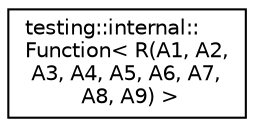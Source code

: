 digraph "Graphical Class Hierarchy"
{
  edge [fontname="Helvetica",fontsize="10",labelfontname="Helvetica",labelfontsize="10"];
  node [fontname="Helvetica",fontsize="10",shape=record];
  rankdir="LR";
  Node1 [label="testing::internal::\lFunction\< R(A1, A2,\l A3, A4, A5, A6, A7,\l A8, A9) \>",height=0.2,width=0.4,color="black", fillcolor="white", style="filled",URL="$structtesting_1_1internal_1_1_function.html"];
}

